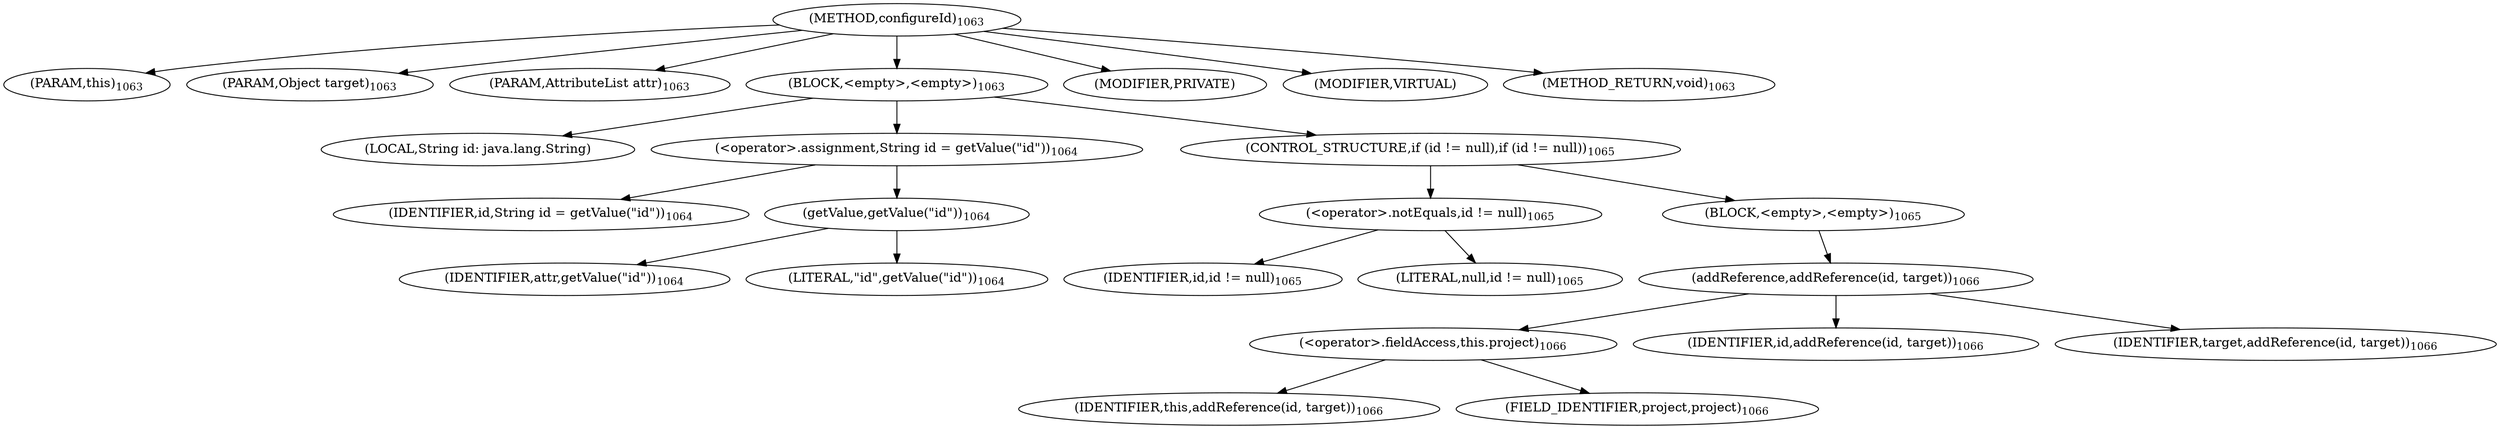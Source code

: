 digraph "configureId" {  
"2098" [label = <(METHOD,configureId)<SUB>1063</SUB>> ]
"2099" [label = <(PARAM,this)<SUB>1063</SUB>> ]
"2100" [label = <(PARAM,Object target)<SUB>1063</SUB>> ]
"2101" [label = <(PARAM,AttributeList attr)<SUB>1063</SUB>> ]
"2102" [label = <(BLOCK,&lt;empty&gt;,&lt;empty&gt;)<SUB>1063</SUB>> ]
"2103" [label = <(LOCAL,String id: java.lang.String)> ]
"2104" [label = <(&lt;operator&gt;.assignment,String id = getValue(&quot;id&quot;))<SUB>1064</SUB>> ]
"2105" [label = <(IDENTIFIER,id,String id = getValue(&quot;id&quot;))<SUB>1064</SUB>> ]
"2106" [label = <(getValue,getValue(&quot;id&quot;))<SUB>1064</SUB>> ]
"2107" [label = <(IDENTIFIER,attr,getValue(&quot;id&quot;))<SUB>1064</SUB>> ]
"2108" [label = <(LITERAL,&quot;id&quot;,getValue(&quot;id&quot;))<SUB>1064</SUB>> ]
"2109" [label = <(CONTROL_STRUCTURE,if (id != null),if (id != null))<SUB>1065</SUB>> ]
"2110" [label = <(&lt;operator&gt;.notEquals,id != null)<SUB>1065</SUB>> ]
"2111" [label = <(IDENTIFIER,id,id != null)<SUB>1065</SUB>> ]
"2112" [label = <(LITERAL,null,id != null)<SUB>1065</SUB>> ]
"2113" [label = <(BLOCK,&lt;empty&gt;,&lt;empty&gt;)<SUB>1065</SUB>> ]
"2114" [label = <(addReference,addReference(id, target))<SUB>1066</SUB>> ]
"2115" [label = <(&lt;operator&gt;.fieldAccess,this.project)<SUB>1066</SUB>> ]
"2116" [label = <(IDENTIFIER,this,addReference(id, target))<SUB>1066</SUB>> ]
"2117" [label = <(FIELD_IDENTIFIER,project,project)<SUB>1066</SUB>> ]
"2118" [label = <(IDENTIFIER,id,addReference(id, target))<SUB>1066</SUB>> ]
"2119" [label = <(IDENTIFIER,target,addReference(id, target))<SUB>1066</SUB>> ]
"2120" [label = <(MODIFIER,PRIVATE)> ]
"2121" [label = <(MODIFIER,VIRTUAL)> ]
"2122" [label = <(METHOD_RETURN,void)<SUB>1063</SUB>> ]
  "2098" -> "2099" 
  "2098" -> "2100" 
  "2098" -> "2101" 
  "2098" -> "2102" 
  "2098" -> "2120" 
  "2098" -> "2121" 
  "2098" -> "2122" 
  "2102" -> "2103" 
  "2102" -> "2104" 
  "2102" -> "2109" 
  "2104" -> "2105" 
  "2104" -> "2106" 
  "2106" -> "2107" 
  "2106" -> "2108" 
  "2109" -> "2110" 
  "2109" -> "2113" 
  "2110" -> "2111" 
  "2110" -> "2112" 
  "2113" -> "2114" 
  "2114" -> "2115" 
  "2114" -> "2118" 
  "2114" -> "2119" 
  "2115" -> "2116" 
  "2115" -> "2117" 
}
